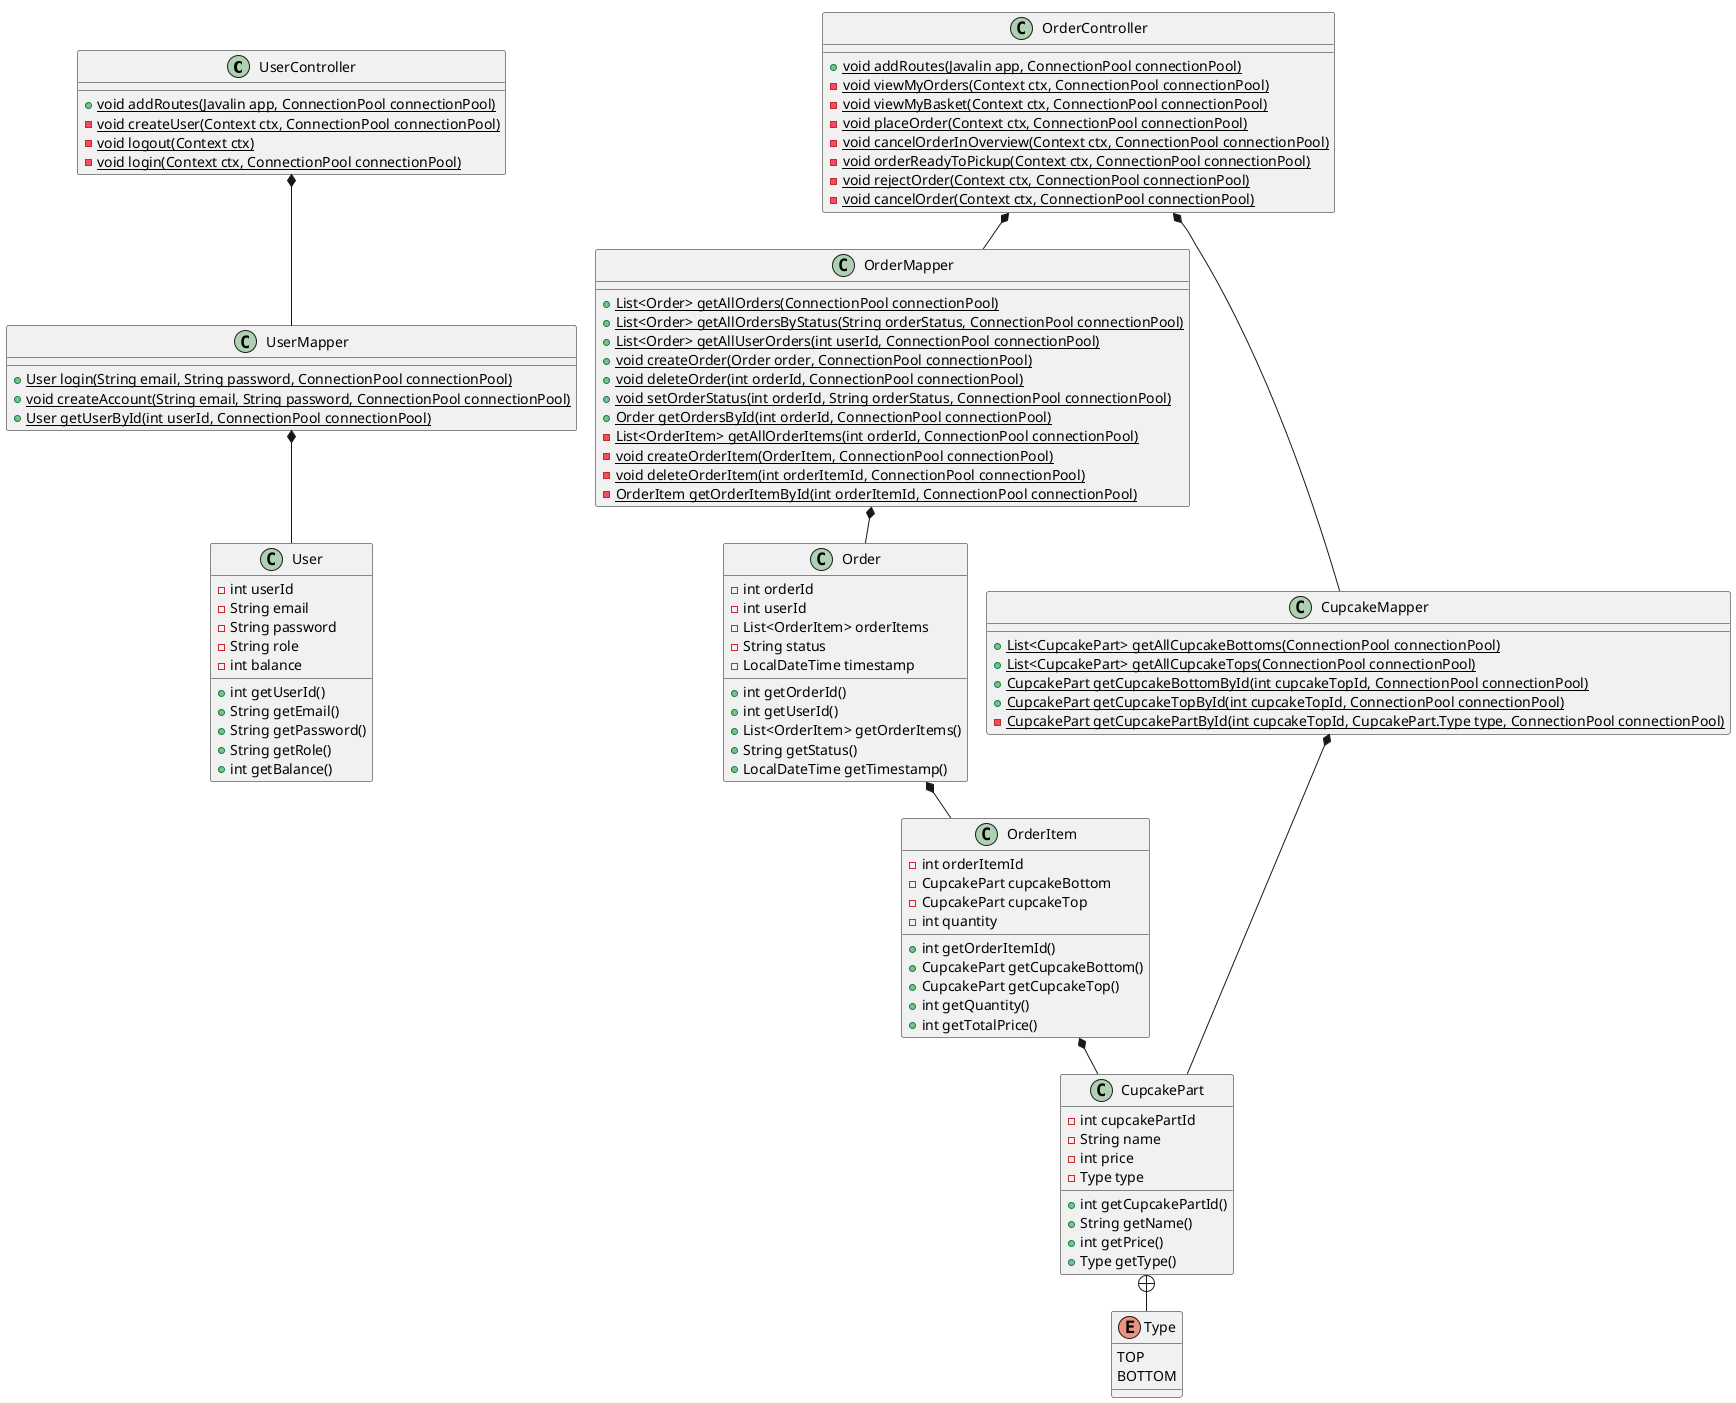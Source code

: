 @startuml
'https://plantuml.com/class-diagram

!pragma layout smetana

class UserController {
+ {static} void addRoutes(Javalin app, ConnectionPool connectionPool)
- {static} void createUser(Context ctx, ConnectionPool connectionPool)
- {static} void logout(Context ctx)
- {static} void login(Context ctx, ConnectionPool connectionPool)
}

class OrderController {
+ {static} void addRoutes(Javalin app, ConnectionPool connectionPool)
- {static} void viewMyOrders(Context ctx, ConnectionPool connectionPool)
- {static} void viewMyBasket(Context ctx, ConnectionPool connectionPool)
- {static} void placeOrder(Context ctx, ConnectionPool connectionPool)
- {static} void cancelOrderInOverview(Context ctx, ConnectionPool connectionPool)
- {static} void orderReadyToPickup(Context ctx, ConnectionPool connectionPool)
- {static} void rejectOrder(Context ctx, ConnectionPool connectionPool)
- {static} void cancelOrder(Context ctx, ConnectionPool connectionPool)
}

class UserMapper {
+ {static} User login(String email, String password, ConnectionPool connectionPool)
+ {static} void createAccount(String email, String password, ConnectionPool connectionPool)
+ {static} User getUserById(int userId, ConnectionPool connectionPool)
}

class OrderMapper {
+ {static} List<Order> getAllOrders(ConnectionPool connectionPool)
+ {static} List<Order> getAllOrdersByStatus(String orderStatus, ConnectionPool connectionPool)
+ {static} List<Order> getAllUserOrders(int userId, ConnectionPool connectionPool)
+ {static} void createOrder(Order order, ConnectionPool connectionPool)
+ {static} void deleteOrder(int orderId, ConnectionPool connectionPool)
+ {static} void setOrderStatus(int orderId, String orderStatus, ConnectionPool connectionPool)
+ {static} Order getOrdersById(int orderId, ConnectionPool connectionPool)
- {static} List<OrderItem> getAllOrderItems(int orderId, ConnectionPool connectionPool)
- {static} void createOrderItem(OrderItem, ConnectionPool connectionPool)
- {static} void deleteOrderItem(int orderItemId, ConnectionPool connectionPool)
- {static} OrderItem getOrderItemById(int orderItemId, ConnectionPool connectionPool)
}

class CupcakeMapper {
+ {static} List<CupcakePart> getAllCupcakeBottoms(ConnectionPool connectionPool)
+ {static} List<CupcakePart> getAllCupcakeTops(ConnectionPool connectionPool)
+ {static} CupcakePart getCupcakeBottomById(int cupcakeTopId, ConnectionPool connectionPool)
+ {static} CupcakePart getCupcakeTopById(int cupcakeTopId, ConnectionPool connectionPool)
- {static} CupcakePart getCupcakePartById(int cupcakeTopId, CupcakePart.Type type, ConnectionPool connectionPool)
}

class User {
- int userId
- String email
- String password
- String role
- int balance

+ int getUserId()
+ String getEmail()
+ String getPassword()
+ String getRole()
+ int getBalance()
}

class Order {
- int orderId
- int userId
- List<OrderItem> orderItems
- String status
- LocalDateTime timestamp

+ int getOrderId()
+ int getUserId()
+ List<OrderItem> getOrderItems()
+ String getStatus()
+ LocalDateTime getTimestamp()
}

class OrderItem {
- int orderItemId
- CupcakePart cupcakeBottom
- CupcakePart cupcakeTop
- int quantity

+ int getOrderItemId()
+ CupcakePart getCupcakeBottom()
+ CupcakePart getCupcakeTop()
+ int getQuantity()
+ int getTotalPrice()
}

class CupcakePart {
- int cupcakePartId
- String name
- int price
- Type type

+ int getCupcakePartId()
+ String getName()
+ int getPrice()
+ Type getType()
}

enum Type {
TOP
BOTTOM
}

UserController *-- UserMapper
OrderController *-- OrderMapper
OrderController *-- CupcakeMapper

UserMapper *-- User
OrderMapper *-- Order
CupcakeMapper *-- CupcakePart

Order *-- OrderItem

OrderItem *-- CupcakePart

CupcakePart +-- Type

@enduml